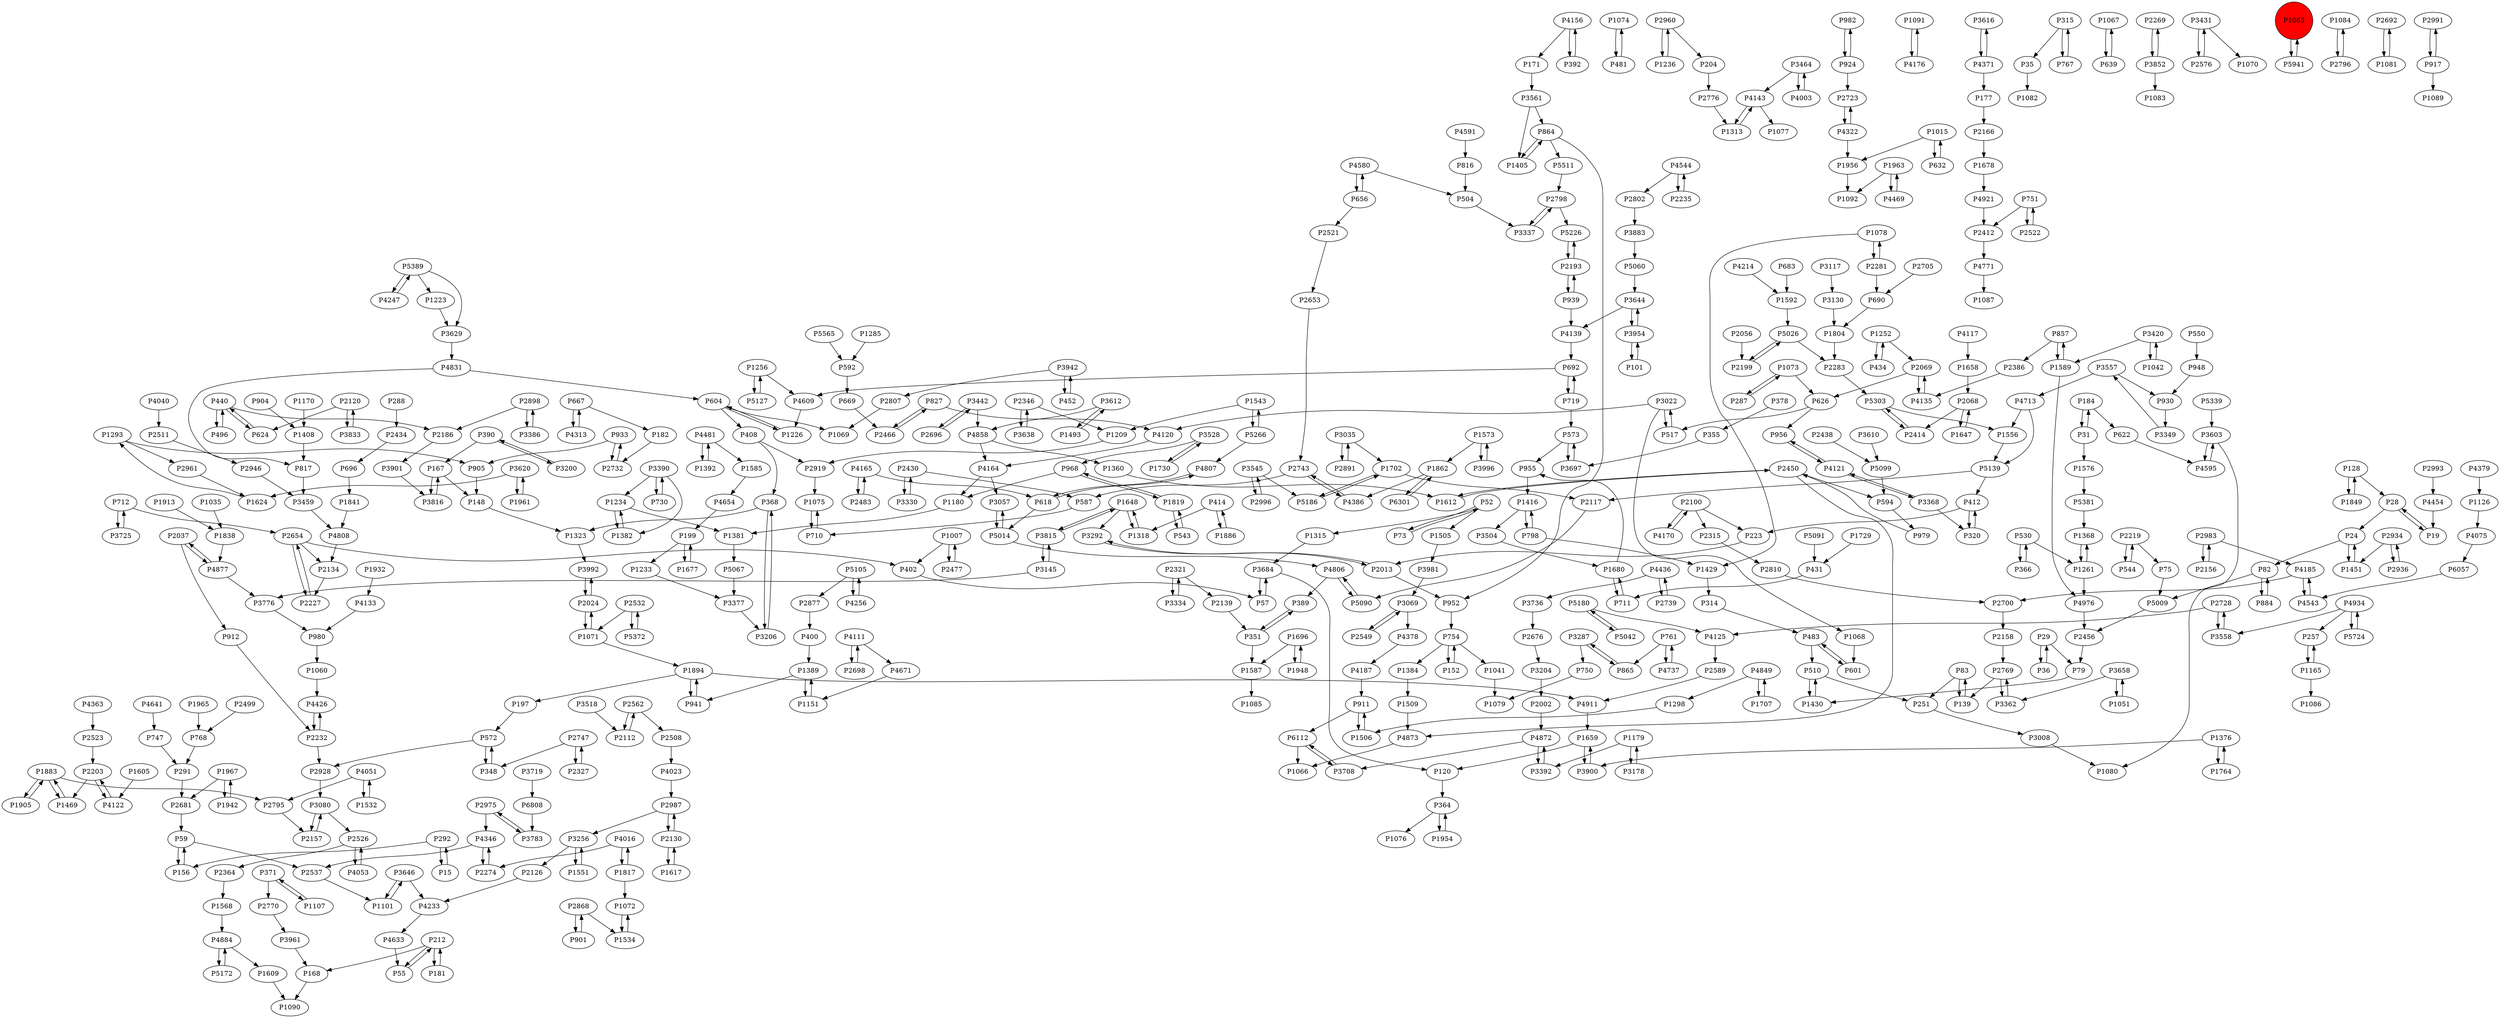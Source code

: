 digraph {
	P1648 -> P3815
	P2728 -> P3558
	P1256 -> P5127
	P1074 -> P481
	P1315 -> P3684
	P1075 -> P710
	P2219 -> P544
	P667 -> P182
	P368 -> P1323
	P5303 -> P1556
	P2112 -> P2562
	P2802 -> P3883
	P2696 -> P3442
	P2037 -> P912
	P2743 -> P4386
	P1007 -> P2477
	P4143 -> P1313
	P1702 -> P5186
	P2346 -> P3638
	P982 -> P924
	P3992 -> P2024
	P1165 -> P257
	P2961 -> P1624
	P4436 -> P3736
	P2450 -> P4873
	P31 -> P1576
	P504 -> P3337
	P864 -> P5511
	P3783 -> P2975
	P6112 -> P1066
	P2327 -> P2747
	P939 -> P2193
	P4481 -> P1585
	P1298 -> P1506
	P816 -> P504
	P3117 -> P3130
	P1007 -> P402
	P4111 -> P2698
	P167 -> P148
	P3442 -> P2696
	P5042 -> P5180
	P3620 -> P1624
	P2526 -> P2364
	P4426 -> P2232
	P2523 -> P2203
	P2002 -> P4872
	P618 -> P5014
	P1252 -> P434
	P2654 -> P2134
	P4053 -> P2526
	P4595 -> P3603
	P3954 -> P101
	P4877 -> P2037
	P1804 -> P2283
	P4122 -> P2203
	P2728 -> P4125
	P1234 -> P1381
	P2700 -> P2158
	P1573 -> P3996
	P3658 -> P3362
	P1605 -> P4122
	P28 -> P19
	P364 -> P1076
	P251 -> P3008
	P4075 -> P6057
	P2134 -> P2227
	P3719 -> P6808
	P52 -> P1315
	P4544 -> P2802
	P364 -> P1954
	P2676 -> P3204
	P2477 -> P1007
	P530 -> P366
	P3362 -> P2769
	P3883 -> P5060
	P1894 -> P197
	P2056 -> P2199
	P1091 -> P4176
	P292 -> P15
	P2232 -> P2928
	P754 -> P1041
	P4176 -> P1091
	P601 -> P483
	P3646 -> P4233
	P1179 -> P3392
	P3528 -> P968
	P754 -> P1384
	P184 -> P31
	P3464 -> P4003
	P1384 -> P1509
	P128 -> P28
	P4143 -> P1077
	P2157 -> P3080
	P1505 -> P3981
	P2993 -> P4454
	P2928 -> P3080
	P1389 -> P1151
	P2227 -> P2654
	P440 -> P2186
	P184 -> P622
	P3616 -> P4371
	P5139 -> P412
	P408 -> P368
	P2934 -> P2936
	P1678 -> P4921
	P761 -> P4737
	P626 -> P517
	P4371 -> P3616
	P2705 -> P690
	P1894 -> P941
	P1234 -> P1382
	P2219 -> P75
	P1961 -> P3620
	P1551 -> P3256
	P3776 -> P980
	P712 -> P2654
	P827 -> P2466
	P440 -> P496
	P3022 -> P4120
	P1965 -> P768
	P4125 -> P2589
	P1963 -> P4469
	P2681 -> P59
	P3620 -> P1961
	P827 -> P4120
	P696 -> P1841
	P3504 -> P1680
	P5060 -> P3644
	P414 -> P1318
	P1416 -> P3504
	P3981 -> P3069
	P5266 -> P1543
	P483 -> P601
	P355 -> P3697
	P1493 -> P3612
	P199 -> P1233
	P618 -> P4807
	P911 -> P6112
	P719 -> P573
	P2499 -> P768
	P4737 -> P761
	P2532 -> P5372
	P128 -> P1849
	P4120 -> P4164
	P4873 -> P1066
	P2120 -> P624
	P2743 -> P587
	P4256 -> P5105
	P1658 -> P2068
	P1252 -> P2069
	P3130 -> P1804
	P3697 -> P573
	P412 -> P223
	P912 -> P2232
	P979 -> P2450
	P2456 -> P79
	P3644 -> P3954
	P1073 -> P287
	P1612 -> P2450
	P1956 -> P1092
	P2549 -> P3069
	P1041 -> P1079
	P4117 -> P1658
	P4831 -> P817
	P3942 -> P452
	P4214 -> P1592
	P3545 -> P2996
	P955 -> P1416
	P1071 -> P1894
	P2698 -> P4111
	P710 -> P1075
	P168 -> P1090
	P798 -> P1429
	P1707 -> P4849
	P1256 -> P4609
	P4849 -> P1707
	P1509 -> P4873
	P1360 -> P1612
	P52 -> P1505
	P864 -> P952
	P390 -> P167
	P2934 -> P1451
	P857 -> P2386
	P3557 -> P930
	P59 -> P2537
	P592 -> P669
	P4040 -> P2511
	P4633 -> P55
	P865 -> P3287
	P952 -> P754
	P626 -> P956
	P4016 -> P2274
	P5026 -> P2199
	P2946 -> P3459
	P5226 -> P2193
	P1764 -> P1376
	P968 -> P1180
	P4641 -> P747
	P3442 -> P4858
	P2450 -> P594
	P1680 -> P711
	P257 -> P1165
	P1862 -> P6301
	P101 -> P3954
	P4544 -> P2235
	P980 -> P1060
	P75 -> P5009
	P4934 -> P3558
	P1534 -> P1072
	P181 -> P212
	P2739 -> P4436
	P2274 -> P4346
	P412 -> P320
	P1648 -> P3292
	P4934 -> P257
	P52 -> P73
	P315 -> P35
	P857 -> P1589
	P1067 -> P639
	P5186 -> P1702
	P3684 -> P120
	P2975 -> P4346
	P2798 -> P3337
	P1506 -> P911
	P1905 -> P1883
	P1963 -> P1092
	P4363 -> P2523
	P4139 -> P692
	P604 -> P1226
	P3961 -> P168
	P389 -> P351
	P1261 -> P4976
	P1967 -> P2681
	P767 -> P315
	P2139 -> P351
	P901 -> P2868
	P2975 -> P3783
	P884 -> P82
	P1659 -> P3900
	P5511 -> P2798
	P1381 -> P5067
	P82 -> P884
	P3464 -> P4143
	P1223 -> P3629
	P573 -> P3697
	P83 -> P139
	P3022 -> P1068
	P1543 -> P1209
	P5372 -> P2532
	P1849 -> P128
	P5067 -> P3377
	P4170 -> P2100
	P2364 -> P1568
	P3420 -> P1042
	P4831 -> P604
	P4165 -> P618
	P2412 -> P4771
	P3528 -> P1730
	P4713 -> P1556
	P1376 -> P1764
	P930 -> P3349
	P1696 -> P1948
	P156 -> P59
	P15 -> P292
	P2346 -> P1209
	P2130 -> P2987
	P371 -> P2770
	P3558 -> P2728
	P2069 -> P626
	P4371 -> P177
	P1609 -> P1090
	P798 -> P1416
	P4164 -> P3057
	P2269 -> P3852
	P2776 -> P1313
	P1382 -> P1234
	P1680 -> P955
	P2156 -> P2983
	P1060 -> P4426
	P1932 -> P4133
	P667 -> P4313
	P924 -> P982
	P768 -> P291
	P3256 -> P2126
	P4313 -> P667
	P2898 -> P2186
	P1405 -> P864
	P669 -> P2466
	P1573 -> P1862
	P288 -> P2434
	P2120 -> P3833
	P390 -> P3200
	P1576 -> P5381
	P2898 -> P3386
	P2013 -> P3292
	P1107 -> P371
	P291 -> P2681
	P2158 -> P2769
	P4185 -> P4543
	P3431 -> P2576
	P3708 -> P6112
	P1430 -> P510
	P2810 -> P2700
	P2807 -> P1069
	P1617 -> P2130
	P4771 -> P1087
	P3008 -> P1080
	P3330 -> P2430
	P1659 -> P120
	P1165 -> P1086
	P440 -> P624
	P2203 -> P1469
	P1293 -> P2961
	P2936 -> P2934
	P5105 -> P2877
	P171 -> P3561
	P730 -> P3390
	P3638 -> P2346
	P3287 -> P865
	P3658 -> P1051
	P5105 -> P4256
	P177 -> P2166
	P1065 -> P5941
	P3612 -> P1493
	P57 -> P3684
	P5180 -> P5042
	P692 -> P4609
	P5389 -> P1223
	P1589 -> P857
	P1587 -> P1085
	P1078 -> P1429
	P1084 -> P2796
	P3612 -> P4858
	P4133 -> P980
	P392 -> P4156
	P624 -> P440
	P3996 -> P1573
	P2747 -> P2327
	P550 -> P948
	P4135 -> P2069
	P2747 -> P348
	P5724 -> P4934
	P4609 -> P1226
	P3431 -> P1070
	P3334 -> P2321
	P3200 -> P390
	P371 -> P1107
	P4872 -> P3392
	P1819 -> P968
	P2589 -> P4911
	P2562 -> P2508
	P1817 -> P4016
	P4436 -> P2739
	P348 -> P572
	P4346 -> P2537
	P1261 -> P1368
	P3386 -> P2898
	P2438 -> P5099
	P2532 -> P1071
	P4858 -> P1360
	P6112 -> P3708
	P3816 -> P167
	P1236 -> P2960
	P2654 -> P2227
	P3080 -> P2157
	P3035 -> P2891
	P2877 -> P400
	P2283 -> P5303
	P572 -> P348
	P3815 -> P3145
	P3954 -> P3644
	P3069 -> P2549
	P4872 -> P3708
	P82 -> P5009
	P4165 -> P2483
	P1677 -> P199
	P3833 -> P2120
	P4543 -> P4185
	P2013 -> P952
	P510 -> P251
	P351 -> P1587
	P3736 -> P2676
	P2526 -> P4053
	P3390 -> P730
	P79 -> P1430
	P2450 -> P1612
	P543 -> P1819
	P2100 -> P4170
	P4934 -> P5724
	P2692 -> P1081
	P3145 -> P3776
	P3852 -> P1083
	P292 -> P156
	P2987 -> P3256
	P1180 -> P1381
	P4378 -> P4187
	P622 -> P4595
	P1081 -> P2692
	P2653 -> P2743
	P2511 -> P2946
	P510 -> P1430
	P2199 -> P5026
	P4454 -> P19
	P1894 -> P4911
	P400 -> P1389
	P4164 -> P1180
	P4713 -> P5139
	P3392 -> P4872
	P1886 -> P414
	P197 -> P572
	P1838 -> P4877
	P3256 -> P1551
	P573 -> P955
	P4976 -> P2456
	P2987 -> P2130
	P3545 -> P5186
	P3368 -> P320
	P2281 -> P1078
	P2434 -> P696
	P3815 -> P1648
	P1647 -> P2068
	P414 -> P1886
	P2983 -> P4185
	P1015 -> P1956
	P2386 -> P4135
	P434 -> P1252
	P4379 -> P1126
	P29 -> P79
	P1556 -> P5139
	P3145 -> P3815
	P5127 -> P1256
	P1068 -> P601
	P817 -> P3459
	P3204 -> P2002
	P864 -> P1405
	P28 -> P24
	P3035 -> P1702
	P1101 -> P3646
	P2203 -> P4122
	P4911 -> P1659
	P3022 -> P517
	P905 -> P148
	P5389 -> P4247
	P1170 -> P1408
	P933 -> P2732
	P2024 -> P3992
	P2130 -> P1617
	P2996 -> P3545
	P496 -> P440
	P2522 -> P751
	P2193 -> P939
	P4877 -> P3776
	P3725 -> P712
	P1543 -> P5266
	P530 -> P1261
	P1648 -> P1318
	P368 -> P3206
	P1451 -> P24
	P408 -> P2919
	P3557 -> P4713
	P1126 -> P4075
	P320 -> P412
	P402 -> P57
	P690 -> P1804
	P3420 -> P1589
	P911 -> P1506
	P2430 -> P587
	P5172 -> P4884
	P1942 -> P1967
	P1226 -> P604
	P4921 -> P2412
	P2562 -> P2112
	P4849 -> P1298
	P2769 -> P139
	P314 -> P483
	P3337 -> P2798
	P683 -> P1592
	P2919 -> P1075
	P452 -> P3942
	P572 -> P2928
	P1368 -> P1261
	P5026 -> P2283
	P1416 -> P798
	P3390 -> P1382
	P19 -> P28
	P1469 -> P1883
	P1313 -> P4143
	P2960 -> P1236
	P1293 -> P905
	P1883 -> P1905
	P2166 -> P1678
	P83 -> P251
	P4580 -> P504
	P2537 -> P1101
	P315 -> P767
	P5266 -> P4807
	P924 -> P2723
	P2798 -> P5226
	P5303 -> P2414
	P59 -> P156
	P1408 -> P817
	P1209 -> P2919
	P152 -> P754
	P2769 -> P3362
	P3377 -> P3206
	P587 -> P710
	P4233 -> P4633
	P3942 -> P2807
	P4806 -> P389
	P4858 -> P4164
	P2068 -> P2414
	P2466 -> P827
	P35 -> P1082
	P2024 -> P1071
	P3459 -> P4808
	P3852 -> P2269
	P5014 -> P4806
	P481 -> P1074
	P2868 -> P1534
	P3610 -> P5099
	P4322 -> P2723
	P939 -> P4139
	P692 -> P719
	P656 -> P4580
	P544 -> P2219
	P751 -> P2412
	P148 -> P1323
	P1624 -> P1293
	P948 -> P930
	P4156 -> P392
	P1589 -> P4976
	P4016 -> P1817
	P167 -> P3816
	P3287 -> P750
	P3561 -> P1405
	P3057 -> P5014
	P4322 -> P1956
	P751 -> P2522
	P1817 -> P1072
	P2983 -> P2156
	P5565 -> P592
	P4187 -> P911
	P1883 -> P2795
	P1015 -> P632
	P212 -> P181
	P287 -> P1073
	P4591 -> P816
	P139 -> P83
	P3518 -> P2112
	P1585 -> P4654
	P656 -> P2521
	P6808 -> P3783
	P750 -> P1079
	P3901 -> P3816
	P3080 -> P2526
	P604 -> P1069
	P4808 -> P2134
	P1592 -> P5026
	P4247 -> P5389
	P4654 -> P199
	P3644 -> P4139
	P3603 -> P1080
	P2232 -> P4426
	P24 -> P1451
	P431 -> P711
	P1233 -> P3377
	P36 -> P29
	P2723 -> P4322
	P5389 -> P3629
	P2117 -> P5090
	P4185 -> P2700
	P5014 -> P3057
	P3561 -> P864
	P2414 -> P5303
	P5339 -> P3603
	P4580 -> P656
	P5099 -> P594
	P712 -> P3725
	P1323 -> P3992
	P4023 -> P2987
	P5180 -> P4125
	P5139 -> P2117
	P1883 -> P1469
	P2100 -> P223
	P3368 -> P4121
	P1841 -> P4808
	P3069 -> P4378
	P2430 -> P3330
	P4051 -> P2795
	P1392 -> P4481
	P639 -> P1067
	P2732 -> P933
	P754 -> P152
	P1072 -> P1534
	P4806 -> P5090
	P5009 -> P2456
	P5381 -> P1368
	P4121 -> P3368
	P4121 -> P956
	P2100 -> P2315
	P3900 -> P1659
	P3206 -> P368
	P4481 -> P1392
	P1730 -> P3528
	P1151 -> P1389
	P1948 -> P1696
	P1819 -> P543
	P5090 -> P4806
	P73 -> P52
	P1071 -> P2024
	P5091 -> P431
	P6301 -> P1862
	P2193 -> P5226
	P4111 -> P4671
	P2068 -> P1647
	P2991 -> P917
	P3629 -> P4831
	P483 -> P510
	P968 -> P1819
	P2521 -> P2653
	P747 -> P291
	P761 -> P865
	P2321 -> P3334
	P120 -> P364
	P1051 -> P3658
	P5941 -> P1065
	P1568 -> P4884
	P1179 -> P3178
	P3292 -> P2013
	P4884 -> P5172
	P31 -> P184
	P1954 -> P364
	P24 -> P82
	P917 -> P2991
	P2281 -> P690
	P4386 -> P2743
	P2037 -> P4877
	P2483 -> P4165
	P2960 -> P204
	P182 -> P2732
	P3390 -> P1234
	P3684 -> P57
	P594 -> P979
	P2508 -> P4023
	P1702 -> P2117
	P1035 -> P1838
	P212 -> P55
	P3349 -> P3557
	P1696 -> P1587
	P719 -> P692
	P199 -> P1677
	P4807 -> P618
	P4003 -> P3464
	P4051 -> P1532
	P904 -> P1408
	P1862 -> P4386
	P2654 -> P402
	P2770 -> P3961
	P2235 -> P4544
	P2796 -> P1084
	P4346 -> P2274
	P2576 -> P3431
	P2126 -> P4233
	P366 -> P530
	P1729 -> P431
	P517 -> P3022
	P4156 -> P171
	P212 -> P168
	P3178 -> P1179
	P1389 -> P941
	P3646 -> P1101
	P2795 -> P2157
	P4884 -> P1609
	P3603 -> P4595
	P1318 -> P1648
	P956 -> P4121
	P1042 -> P3420
	P711 -> P1680
	P604 -> P408
	P2891 -> P3035
	P204 -> P2776
	P2186 -> P3901
	P1078 -> P2281
	P1429 -> P314
	P2069 -> P4135
	P2315 -> P2810
	P1285 -> P592
	P378 -> P355
	P55 -> P212
	P351 -> P389
	P1376 -> P3900
	P4469 -> P1963
	P1532 -> P4051
	P4671 -> P1151
	P2868 -> P901
	P223 -> P2013
	P933 -> P905
	P1967 -> P1942
	P941 -> P1894
	P1073 -> P626
	P6057 -> P4543
	P29 -> P36
	P632 -> P1015
	P1913 -> P1838
	P917 -> P1089
	P2321 -> P2139
	P1065 [shape=circle]
	P1065 [style=filled]
	P1065 [fillcolor=red]
}